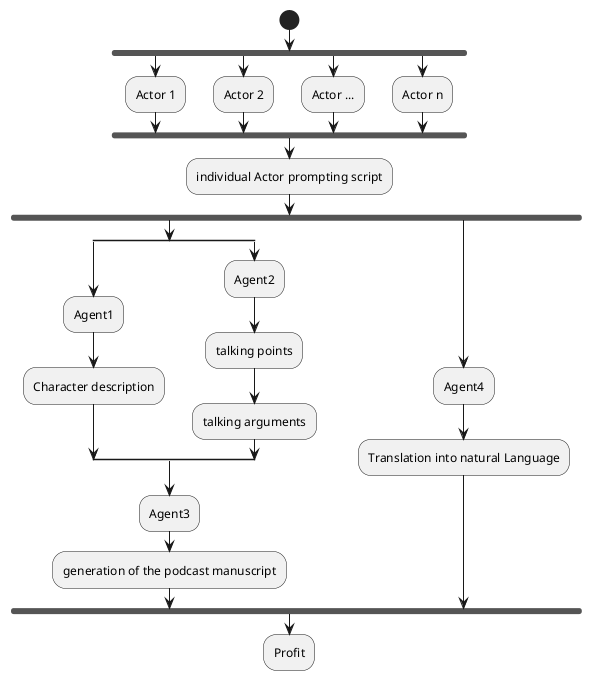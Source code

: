 @startuml

start


fork
:Actor 1;
fork again
:Actor 2;
fork again
:Actor ...;
fork again
:Actor n;
end fork
:individual Actor prompting script;

fork
    split
    :Agent1;
    :Character description;
    split again
    :Agent2;
    :talking points;
    :talking arguments;
    end split
:Agent3;
:generation of the podcast manuscript;
fork again
:Agent4;
:Translation into natural Language;
end fork

:Profit;
@enduml

note right
 - beinhaltet neben inhalt auch die
   Definition des charakters des actors
end note
:erstellung eines gesprächsplans in stichworten;
:Formulierung eines fließtextes;